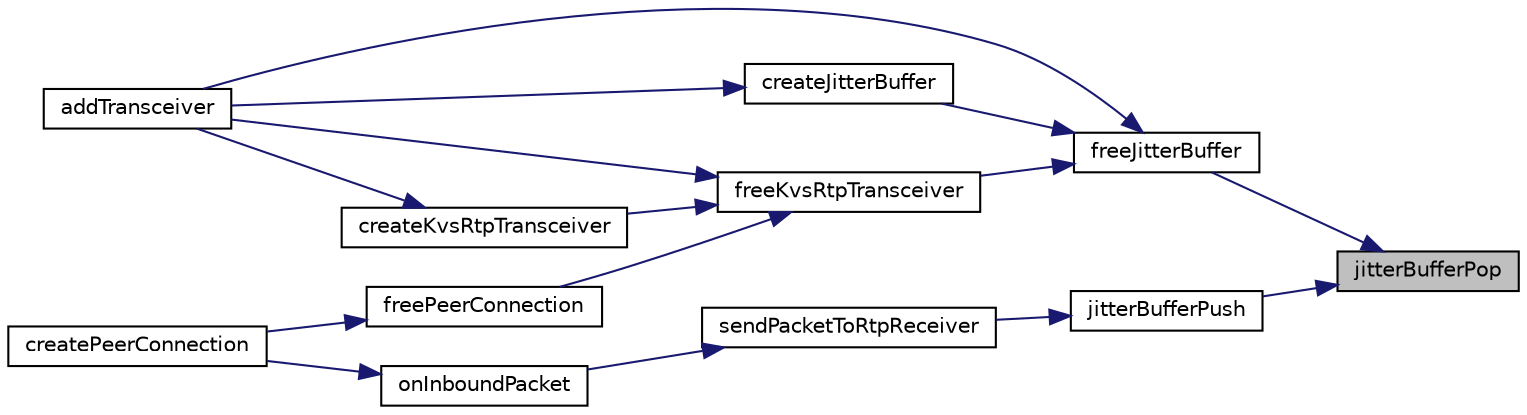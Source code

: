 digraph "jitterBufferPop"
{
 // LATEX_PDF_SIZE
  edge [fontname="Helvetica",fontsize="10",labelfontname="Helvetica",labelfontsize="10"];
  node [fontname="Helvetica",fontsize="10",shape=record];
  rankdir="RL";
  Node1 [label="jitterBufferPop",height=0.2,width=0.4,color="black", fillcolor="grey75", style="filled", fontcolor="black",tooltip=" "];
  Node1 -> Node2 [dir="back",color="midnightblue",fontsize="10",style="solid",fontname="Helvetica"];
  Node2 [label="freeJitterBuffer",height=0.2,width=0.4,color="black", fillcolor="white", style="filled",URL="$JitterBuffer_8h.html#ac17c759248be09bc61a5aebd3362b01f",tooltip=" "];
  Node2 -> Node3 [dir="back",color="midnightblue",fontsize="10",style="solid",fontname="Helvetica"];
  Node3 [label="addTransceiver",height=0.2,width=0.4,color="black", fillcolor="white", style="filled",URL="$group__PublicMemberFunctions.html#ga5b89dc2e301e35f30330c57bc1361dcb",tooltip="Create a new RtcRtpTransceiver and add it to the set of transceivers."];
  Node2 -> Node4 [dir="back",color="midnightblue",fontsize="10",style="solid",fontname="Helvetica"];
  Node4 [label="createJitterBuffer",height=0.2,width=0.4,color="black", fillcolor="white", style="filled",URL="$JitterBuffer_8h.html#affdac48c54f072f9b4e26d6de088cfb2",tooltip=" "];
  Node4 -> Node3 [dir="back",color="midnightblue",fontsize="10",style="solid",fontname="Helvetica"];
  Node2 -> Node5 [dir="back",color="midnightblue",fontsize="10",style="solid",fontname="Helvetica"];
  Node5 [label="freeKvsRtpTransceiver",height=0.2,width=0.4,color="black", fillcolor="white", style="filled",URL="$Rtp_8h.html#ae8c85797caf52813ba0b8ca9859b77c5",tooltip=" "];
  Node5 -> Node3 [dir="back",color="midnightblue",fontsize="10",style="solid",fontname="Helvetica"];
  Node5 -> Node6 [dir="back",color="midnightblue",fontsize="10",style="solid",fontname="Helvetica"];
  Node6 [label="createKvsRtpTransceiver",height=0.2,width=0.4,color="black", fillcolor="white", style="filled",URL="$Rtp_8h.html#afbd4b909747cdf574518ad6df03a2e76",tooltip=" "];
  Node6 -> Node3 [dir="back",color="midnightblue",fontsize="10",style="solid",fontname="Helvetica"];
  Node5 -> Node7 [dir="back",color="midnightblue",fontsize="10",style="solid",fontname="Helvetica"];
  Node7 [label="freePeerConnection",height=0.2,width=0.4,color="black", fillcolor="white", style="filled",URL="$group__PublicMemberFunctions.html#ga433b1bd125e7f221bcdad97a2a0e8949",tooltip="Free a RtcPeerConnection."];
  Node7 -> Node8 [dir="back",color="midnightblue",fontsize="10",style="solid",fontname="Helvetica"];
  Node8 [label="createPeerConnection",height=0.2,width=0.4,color="black", fillcolor="white", style="filled",URL="$group__PublicMemberFunctions.html#gada972c66438c7e7c82e1db0cfe2b2640",tooltip=" "];
  Node1 -> Node9 [dir="back",color="midnightblue",fontsize="10",style="solid",fontname="Helvetica"];
  Node9 [label="jitterBufferPush",height=0.2,width=0.4,color="black", fillcolor="white", style="filled",URL="$JitterBuffer_8h.html#a82caccca44d6ded864b9c4b2770800bd",tooltip=" "];
  Node9 -> Node10 [dir="back",color="midnightblue",fontsize="10",style="solid",fontname="Helvetica"];
  Node10 [label="sendPacketToRtpReceiver",height=0.2,width=0.4,color="black", fillcolor="white", style="filled",URL="$PeerConnection_8h.html#aa5448d76d0c513e03f33a1aca0375101",tooltip=" "];
  Node10 -> Node11 [dir="back",color="midnightblue",fontsize="10",style="solid",fontname="Helvetica"];
  Node11 [label="onInboundPacket",height=0.2,width=0.4,color="black", fillcolor="white", style="filled",URL="$PeerConnection_8c.html#a76ad72a51a47dae5e9f43873f36aa34a",tooltip=" "];
  Node11 -> Node8 [dir="back",color="midnightblue",fontsize="10",style="solid",fontname="Helvetica"];
}
